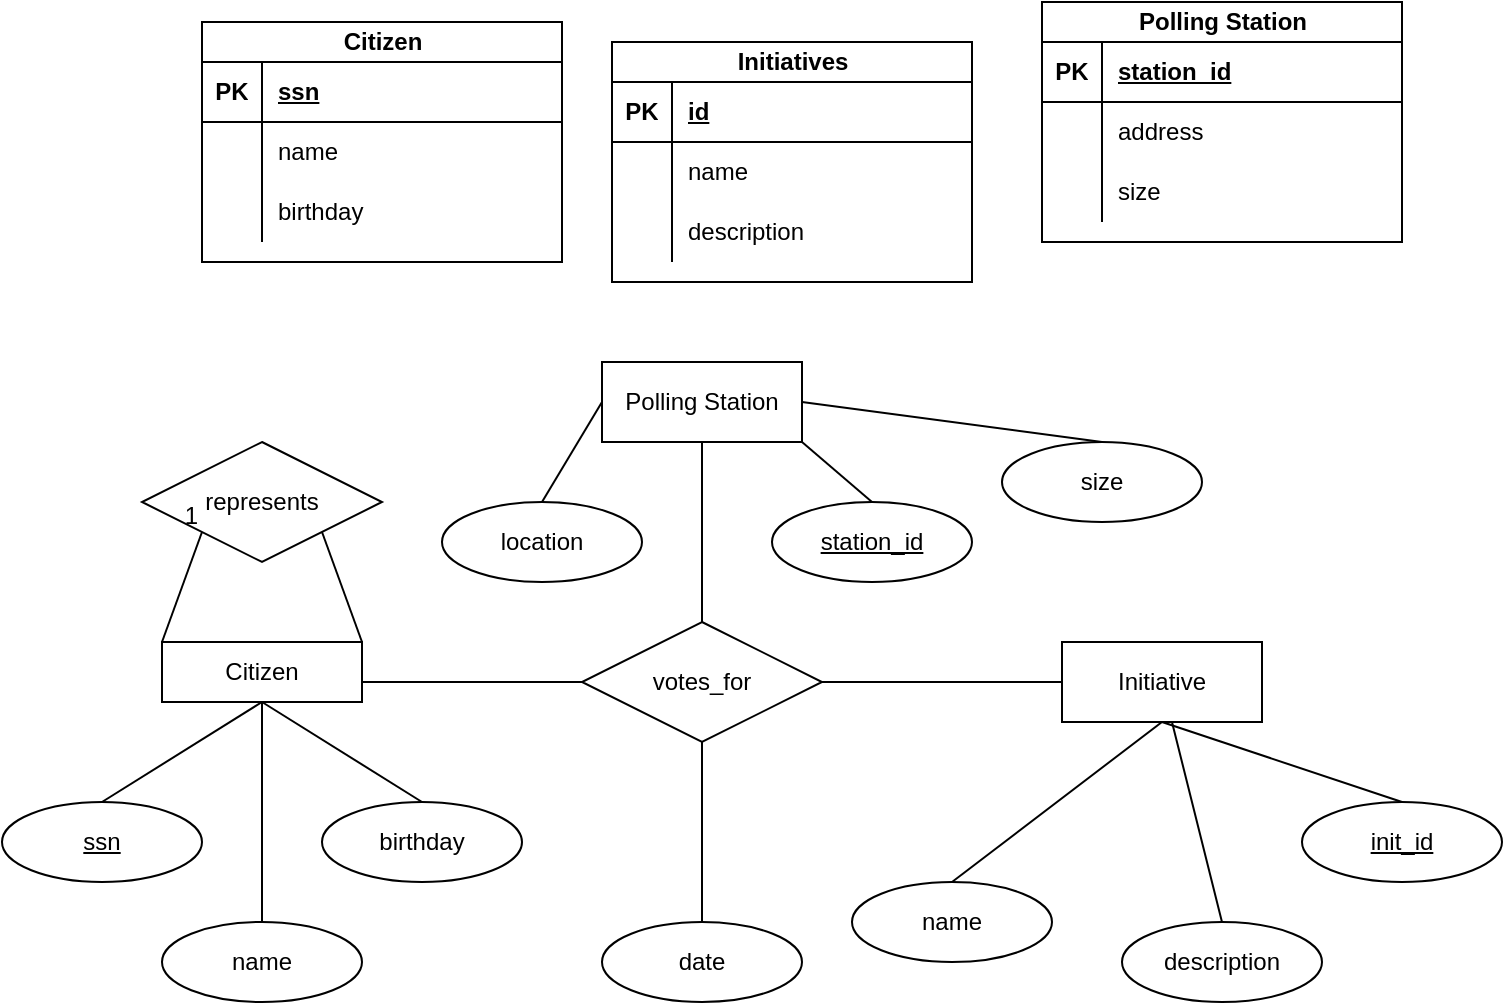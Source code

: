 <mxfile version="28.1.1">
  <diagram name="Page-1" id="78BwPgAxuGONT3IRqT4C">
    <mxGraphModel dx="943" dy="566" grid="1" gridSize="10" guides="1" tooltips="1" connect="1" arrows="1" fold="1" page="1" pageScale="1" pageWidth="850" pageHeight="1100" math="0" shadow="0">
      <root>
        <mxCell id="0" />
        <mxCell id="1" parent="0" />
        <mxCell id="EWWEfaRhX2Zu0946dFLV-1" value="Citizen" style="shape=table;startSize=20;container=1;collapsible=1;childLayout=tableLayout;fixedRows=1;rowLines=0;fontStyle=1;align=center;resizeLast=1;html=1;" vertex="1" parent="1">
          <mxGeometry x="130" y="170" width="180" height="120" as="geometry" />
        </mxCell>
        <mxCell id="EWWEfaRhX2Zu0946dFLV-2" value="" style="shape=tableRow;horizontal=0;startSize=0;swimlaneHead=0;swimlaneBody=0;fillColor=none;collapsible=0;dropTarget=0;points=[[0,0.5],[1,0.5]];portConstraint=eastwest;top=0;left=0;right=0;bottom=1;" vertex="1" parent="EWWEfaRhX2Zu0946dFLV-1">
          <mxGeometry y="20" width="180" height="30" as="geometry" />
        </mxCell>
        <mxCell id="EWWEfaRhX2Zu0946dFLV-3" value="PK" style="shape=partialRectangle;connectable=0;fillColor=none;top=0;left=0;bottom=0;right=0;fontStyle=1;overflow=hidden;whiteSpace=wrap;html=1;" vertex="1" parent="EWWEfaRhX2Zu0946dFLV-2">
          <mxGeometry width="30" height="30" as="geometry">
            <mxRectangle width="30" height="30" as="alternateBounds" />
          </mxGeometry>
        </mxCell>
        <mxCell id="EWWEfaRhX2Zu0946dFLV-4" value="ssn" style="shape=partialRectangle;connectable=0;fillColor=none;top=0;left=0;bottom=0;right=0;align=left;spacingLeft=6;fontStyle=5;overflow=hidden;whiteSpace=wrap;html=1;" vertex="1" parent="EWWEfaRhX2Zu0946dFLV-2">
          <mxGeometry x="30" width="150" height="30" as="geometry">
            <mxRectangle width="150" height="30" as="alternateBounds" />
          </mxGeometry>
        </mxCell>
        <mxCell id="EWWEfaRhX2Zu0946dFLV-5" value="" style="shape=tableRow;horizontal=0;startSize=0;swimlaneHead=0;swimlaneBody=0;fillColor=none;collapsible=0;dropTarget=0;points=[[0,0.5],[1,0.5]];portConstraint=eastwest;top=0;left=0;right=0;bottom=0;" vertex="1" parent="EWWEfaRhX2Zu0946dFLV-1">
          <mxGeometry y="50" width="180" height="30" as="geometry" />
        </mxCell>
        <mxCell id="EWWEfaRhX2Zu0946dFLV-6" value="" style="shape=partialRectangle;connectable=0;fillColor=none;top=0;left=0;bottom=0;right=0;editable=1;overflow=hidden;whiteSpace=wrap;html=1;" vertex="1" parent="EWWEfaRhX2Zu0946dFLV-5">
          <mxGeometry width="30" height="30" as="geometry">
            <mxRectangle width="30" height="30" as="alternateBounds" />
          </mxGeometry>
        </mxCell>
        <mxCell id="EWWEfaRhX2Zu0946dFLV-7" value="name" style="shape=partialRectangle;connectable=0;fillColor=none;top=0;left=0;bottom=0;right=0;align=left;spacingLeft=6;overflow=hidden;whiteSpace=wrap;html=1;" vertex="1" parent="EWWEfaRhX2Zu0946dFLV-5">
          <mxGeometry x="30" width="150" height="30" as="geometry">
            <mxRectangle width="150" height="30" as="alternateBounds" />
          </mxGeometry>
        </mxCell>
        <mxCell id="EWWEfaRhX2Zu0946dFLV-8" value="" style="shape=tableRow;horizontal=0;startSize=0;swimlaneHead=0;swimlaneBody=0;fillColor=none;collapsible=0;dropTarget=0;points=[[0,0.5],[1,0.5]];portConstraint=eastwest;top=0;left=0;right=0;bottom=0;" vertex="1" parent="EWWEfaRhX2Zu0946dFLV-1">
          <mxGeometry y="80" width="180" height="30" as="geometry" />
        </mxCell>
        <mxCell id="EWWEfaRhX2Zu0946dFLV-9" value="" style="shape=partialRectangle;connectable=0;fillColor=none;top=0;left=0;bottom=0;right=0;editable=1;overflow=hidden;whiteSpace=wrap;html=1;" vertex="1" parent="EWWEfaRhX2Zu0946dFLV-8">
          <mxGeometry width="30" height="30" as="geometry">
            <mxRectangle width="30" height="30" as="alternateBounds" />
          </mxGeometry>
        </mxCell>
        <mxCell id="EWWEfaRhX2Zu0946dFLV-10" value="birthday" style="shape=partialRectangle;connectable=0;fillColor=none;top=0;left=0;bottom=0;right=0;align=left;spacingLeft=6;overflow=hidden;whiteSpace=wrap;html=1;" vertex="1" parent="EWWEfaRhX2Zu0946dFLV-8">
          <mxGeometry x="30" width="150" height="30" as="geometry">
            <mxRectangle width="150" height="30" as="alternateBounds" />
          </mxGeometry>
        </mxCell>
        <mxCell id="EWWEfaRhX2Zu0946dFLV-14" value="Polling Station" style="shape=table;startSize=20;container=1;collapsible=1;childLayout=tableLayout;fixedRows=1;rowLines=0;fontStyle=1;align=center;resizeLast=1;html=1;" vertex="1" parent="1">
          <mxGeometry x="550" y="160" width="180" height="120" as="geometry" />
        </mxCell>
        <mxCell id="EWWEfaRhX2Zu0946dFLV-15" value="" style="shape=tableRow;horizontal=0;startSize=0;swimlaneHead=0;swimlaneBody=0;fillColor=none;collapsible=0;dropTarget=0;points=[[0,0.5],[1,0.5]];portConstraint=eastwest;top=0;left=0;right=0;bottom=1;" vertex="1" parent="EWWEfaRhX2Zu0946dFLV-14">
          <mxGeometry y="20" width="180" height="30" as="geometry" />
        </mxCell>
        <mxCell id="EWWEfaRhX2Zu0946dFLV-16" value="PK" style="shape=partialRectangle;connectable=0;fillColor=none;top=0;left=0;bottom=0;right=0;fontStyle=1;overflow=hidden;whiteSpace=wrap;html=1;" vertex="1" parent="EWWEfaRhX2Zu0946dFLV-15">
          <mxGeometry width="30" height="30" as="geometry">
            <mxRectangle width="30" height="30" as="alternateBounds" />
          </mxGeometry>
        </mxCell>
        <mxCell id="EWWEfaRhX2Zu0946dFLV-17" value="station_id" style="shape=partialRectangle;connectable=0;fillColor=none;top=0;left=0;bottom=0;right=0;align=left;spacingLeft=6;fontStyle=5;overflow=hidden;whiteSpace=wrap;html=1;" vertex="1" parent="EWWEfaRhX2Zu0946dFLV-15">
          <mxGeometry x="30" width="150" height="30" as="geometry">
            <mxRectangle width="150" height="30" as="alternateBounds" />
          </mxGeometry>
        </mxCell>
        <mxCell id="EWWEfaRhX2Zu0946dFLV-18" value="" style="shape=tableRow;horizontal=0;startSize=0;swimlaneHead=0;swimlaneBody=0;fillColor=none;collapsible=0;dropTarget=0;points=[[0,0.5],[1,0.5]];portConstraint=eastwest;top=0;left=0;right=0;bottom=0;" vertex="1" parent="EWWEfaRhX2Zu0946dFLV-14">
          <mxGeometry y="50" width="180" height="30" as="geometry" />
        </mxCell>
        <mxCell id="EWWEfaRhX2Zu0946dFLV-19" value="" style="shape=partialRectangle;connectable=0;fillColor=none;top=0;left=0;bottom=0;right=0;editable=1;overflow=hidden;whiteSpace=wrap;html=1;" vertex="1" parent="EWWEfaRhX2Zu0946dFLV-18">
          <mxGeometry width="30" height="30" as="geometry">
            <mxRectangle width="30" height="30" as="alternateBounds" />
          </mxGeometry>
        </mxCell>
        <mxCell id="EWWEfaRhX2Zu0946dFLV-20" value="address" style="shape=partialRectangle;connectable=0;fillColor=none;top=0;left=0;bottom=0;right=0;align=left;spacingLeft=6;overflow=hidden;whiteSpace=wrap;html=1;" vertex="1" parent="EWWEfaRhX2Zu0946dFLV-18">
          <mxGeometry x="30" width="150" height="30" as="geometry">
            <mxRectangle width="150" height="30" as="alternateBounds" />
          </mxGeometry>
        </mxCell>
        <mxCell id="EWWEfaRhX2Zu0946dFLV-21" value="" style="shape=tableRow;horizontal=0;startSize=0;swimlaneHead=0;swimlaneBody=0;fillColor=none;collapsible=0;dropTarget=0;points=[[0,0.5],[1,0.5]];portConstraint=eastwest;top=0;left=0;right=0;bottom=0;" vertex="1" parent="EWWEfaRhX2Zu0946dFLV-14">
          <mxGeometry y="80" width="180" height="30" as="geometry" />
        </mxCell>
        <mxCell id="EWWEfaRhX2Zu0946dFLV-22" value="" style="shape=partialRectangle;connectable=0;fillColor=none;top=0;left=0;bottom=0;right=0;editable=1;overflow=hidden;whiteSpace=wrap;html=1;" vertex="1" parent="EWWEfaRhX2Zu0946dFLV-21">
          <mxGeometry width="30" height="30" as="geometry">
            <mxRectangle width="30" height="30" as="alternateBounds" />
          </mxGeometry>
        </mxCell>
        <mxCell id="EWWEfaRhX2Zu0946dFLV-23" value="size" style="shape=partialRectangle;connectable=0;fillColor=none;top=0;left=0;bottom=0;right=0;align=left;spacingLeft=6;overflow=hidden;whiteSpace=wrap;html=1;" vertex="1" parent="EWWEfaRhX2Zu0946dFLV-21">
          <mxGeometry x="30" width="150" height="30" as="geometry">
            <mxRectangle width="150" height="30" as="alternateBounds" />
          </mxGeometry>
        </mxCell>
        <mxCell id="EWWEfaRhX2Zu0946dFLV-24" value="Initiatives" style="shape=table;startSize=20;container=1;collapsible=1;childLayout=tableLayout;fixedRows=1;rowLines=0;fontStyle=1;align=center;resizeLast=1;html=1;" vertex="1" parent="1">
          <mxGeometry x="335" y="180" width="180" height="120" as="geometry" />
        </mxCell>
        <mxCell id="EWWEfaRhX2Zu0946dFLV-25" value="" style="shape=tableRow;horizontal=0;startSize=0;swimlaneHead=0;swimlaneBody=0;fillColor=none;collapsible=0;dropTarget=0;points=[[0,0.5],[1,0.5]];portConstraint=eastwest;top=0;left=0;right=0;bottom=1;" vertex="1" parent="EWWEfaRhX2Zu0946dFLV-24">
          <mxGeometry y="20" width="180" height="30" as="geometry" />
        </mxCell>
        <mxCell id="EWWEfaRhX2Zu0946dFLV-26" value="PK" style="shape=partialRectangle;connectable=0;fillColor=none;top=0;left=0;bottom=0;right=0;fontStyle=1;overflow=hidden;whiteSpace=wrap;html=1;" vertex="1" parent="EWWEfaRhX2Zu0946dFLV-25">
          <mxGeometry width="30" height="30" as="geometry">
            <mxRectangle width="30" height="30" as="alternateBounds" />
          </mxGeometry>
        </mxCell>
        <mxCell id="EWWEfaRhX2Zu0946dFLV-27" value="id" style="shape=partialRectangle;connectable=0;fillColor=none;top=0;left=0;bottom=0;right=0;align=left;spacingLeft=6;fontStyle=5;overflow=hidden;whiteSpace=wrap;html=1;" vertex="1" parent="EWWEfaRhX2Zu0946dFLV-25">
          <mxGeometry x="30" width="150" height="30" as="geometry">
            <mxRectangle width="150" height="30" as="alternateBounds" />
          </mxGeometry>
        </mxCell>
        <mxCell id="EWWEfaRhX2Zu0946dFLV-28" value="" style="shape=tableRow;horizontal=0;startSize=0;swimlaneHead=0;swimlaneBody=0;fillColor=none;collapsible=0;dropTarget=0;points=[[0,0.5],[1,0.5]];portConstraint=eastwest;top=0;left=0;right=0;bottom=0;" vertex="1" parent="EWWEfaRhX2Zu0946dFLV-24">
          <mxGeometry y="50" width="180" height="30" as="geometry" />
        </mxCell>
        <mxCell id="EWWEfaRhX2Zu0946dFLV-29" value="" style="shape=partialRectangle;connectable=0;fillColor=none;top=0;left=0;bottom=0;right=0;editable=1;overflow=hidden;whiteSpace=wrap;html=1;" vertex="1" parent="EWWEfaRhX2Zu0946dFLV-28">
          <mxGeometry width="30" height="30" as="geometry">
            <mxRectangle width="30" height="30" as="alternateBounds" />
          </mxGeometry>
        </mxCell>
        <mxCell id="EWWEfaRhX2Zu0946dFLV-30" value="name" style="shape=partialRectangle;connectable=0;fillColor=none;top=0;left=0;bottom=0;right=0;align=left;spacingLeft=6;overflow=hidden;whiteSpace=wrap;html=1;" vertex="1" parent="EWWEfaRhX2Zu0946dFLV-28">
          <mxGeometry x="30" width="150" height="30" as="geometry">
            <mxRectangle width="150" height="30" as="alternateBounds" />
          </mxGeometry>
        </mxCell>
        <mxCell id="EWWEfaRhX2Zu0946dFLV-31" value="" style="shape=tableRow;horizontal=0;startSize=0;swimlaneHead=0;swimlaneBody=0;fillColor=none;collapsible=0;dropTarget=0;points=[[0,0.5],[1,0.5]];portConstraint=eastwest;top=0;left=0;right=0;bottom=0;" vertex="1" parent="EWWEfaRhX2Zu0946dFLV-24">
          <mxGeometry y="80" width="180" height="30" as="geometry" />
        </mxCell>
        <mxCell id="EWWEfaRhX2Zu0946dFLV-32" value="" style="shape=partialRectangle;connectable=0;fillColor=none;top=0;left=0;bottom=0;right=0;editable=1;overflow=hidden;whiteSpace=wrap;html=1;" vertex="1" parent="EWWEfaRhX2Zu0946dFLV-31">
          <mxGeometry width="30" height="30" as="geometry">
            <mxRectangle width="30" height="30" as="alternateBounds" />
          </mxGeometry>
        </mxCell>
        <mxCell id="EWWEfaRhX2Zu0946dFLV-33" value="description" style="shape=partialRectangle;connectable=0;fillColor=none;top=0;left=0;bottom=0;right=0;align=left;spacingLeft=6;overflow=hidden;whiteSpace=wrap;html=1;" vertex="1" parent="EWWEfaRhX2Zu0946dFLV-31">
          <mxGeometry x="30" width="150" height="30" as="geometry">
            <mxRectangle width="150" height="30" as="alternateBounds" />
          </mxGeometry>
        </mxCell>
        <mxCell id="EWWEfaRhX2Zu0946dFLV-44" value="Citizen" style="whiteSpace=wrap;html=1;align=center;" vertex="1" parent="1">
          <mxGeometry x="110" y="480" width="100" height="30" as="geometry" />
        </mxCell>
        <mxCell id="EWWEfaRhX2Zu0946dFLV-45" value="Polling Station" style="whiteSpace=wrap;html=1;align=center;" vertex="1" parent="1">
          <mxGeometry x="330" y="340" width="100" height="40" as="geometry" />
        </mxCell>
        <mxCell id="EWWEfaRhX2Zu0946dFLV-46" value="Initiative" style="whiteSpace=wrap;html=1;align=center;" vertex="1" parent="1">
          <mxGeometry x="560" y="480" width="100" height="40" as="geometry" />
        </mxCell>
        <mxCell id="EWWEfaRhX2Zu0946dFLV-47" value="votes_for" style="shape=rhombus;perimeter=rhombusPerimeter;whiteSpace=wrap;html=1;align=center;" vertex="1" parent="1">
          <mxGeometry x="320" y="470" width="120" height="60" as="geometry" />
        </mxCell>
        <mxCell id="EWWEfaRhX2Zu0946dFLV-48" value="represents" style="shape=rhombus;perimeter=rhombusPerimeter;whiteSpace=wrap;html=1;align=center;" vertex="1" parent="1">
          <mxGeometry x="100" y="380" width="120" height="60" as="geometry" />
        </mxCell>
        <mxCell id="EWWEfaRhX2Zu0946dFLV-49" value="&lt;u&gt;ssn&lt;/u&gt;" style="ellipse;whiteSpace=wrap;html=1;align=center;" vertex="1" parent="1">
          <mxGeometry x="30" y="560" width="100" height="40" as="geometry" />
        </mxCell>
        <mxCell id="EWWEfaRhX2Zu0946dFLV-55" value="" style="endArrow=none;html=1;rounded=0;entryX=0.5;entryY=1;entryDx=0;entryDy=0;exitX=0.5;exitY=0;exitDx=0;exitDy=0;" edge="1" parent="1" source="EWWEfaRhX2Zu0946dFLV-49" target="EWWEfaRhX2Zu0946dFLV-44">
          <mxGeometry relative="1" as="geometry">
            <mxPoint y="520" as="sourcePoint" />
            <mxPoint x="160" y="520" as="targetPoint" />
          </mxGeometry>
        </mxCell>
        <mxCell id="EWWEfaRhX2Zu0946dFLV-56" value="" style="endArrow=none;html=1;rounded=0;entryX=0.5;entryY=0;entryDx=0;entryDy=0;" edge="1" parent="1">
          <mxGeometry relative="1" as="geometry">
            <mxPoint x="160" y="510" as="sourcePoint" />
            <mxPoint x="160" y="620" as="targetPoint" />
          </mxGeometry>
        </mxCell>
        <mxCell id="EWWEfaRhX2Zu0946dFLV-57" value="" style="endArrow=none;html=1;rounded=0;entryX=0.5;entryY=0;entryDx=0;entryDy=0;" edge="1" parent="1">
          <mxGeometry relative="1" as="geometry">
            <mxPoint x="160" y="510" as="sourcePoint" />
            <mxPoint x="240" y="560" as="targetPoint" />
          </mxGeometry>
        </mxCell>
        <mxCell id="EWWEfaRhX2Zu0946dFLV-58" value="" style="endArrow=none;html=1;rounded=0;entryX=1;entryY=1;entryDx=0;entryDy=0;exitX=1;exitY=0;exitDx=0;exitDy=0;" edge="1" parent="1" source="EWWEfaRhX2Zu0946dFLV-44" target="EWWEfaRhX2Zu0946dFLV-48">
          <mxGeometry relative="1" as="geometry">
            <mxPoint x="210" y="500" as="sourcePoint" />
            <mxPoint x="370" y="500" as="targetPoint" />
          </mxGeometry>
        </mxCell>
        <mxCell id="EWWEfaRhX2Zu0946dFLV-59" value="" style="endArrow=none;html=1;rounded=0;exitX=0;exitY=0;exitDx=0;exitDy=0;entryX=0;entryY=1;entryDx=0;entryDy=0;" edge="1" parent="1" source="EWWEfaRhX2Zu0946dFLV-44" target="EWWEfaRhX2Zu0946dFLV-48">
          <mxGeometry relative="1" as="geometry">
            <mxPoint x="60" y="410" as="sourcePoint" />
            <mxPoint x="220" y="410" as="targetPoint" />
          </mxGeometry>
        </mxCell>
        <mxCell id="EWWEfaRhX2Zu0946dFLV-60" value="1" style="resizable=0;html=1;whiteSpace=wrap;align=right;verticalAlign=bottom;" connectable="0" vertex="1" parent="EWWEfaRhX2Zu0946dFLV-59">
          <mxGeometry x="1" relative="1" as="geometry" />
        </mxCell>
        <mxCell id="EWWEfaRhX2Zu0946dFLV-61" value="" style="endArrow=none;html=1;rounded=0;entryX=0;entryY=0.5;entryDx=0;entryDy=0;" edge="1" parent="1" target="EWWEfaRhX2Zu0946dFLV-47">
          <mxGeometry relative="1" as="geometry">
            <mxPoint x="210" y="500" as="sourcePoint" />
            <mxPoint x="370" y="500" as="targetPoint" />
          </mxGeometry>
        </mxCell>
        <mxCell id="EWWEfaRhX2Zu0946dFLV-69" value="" style="endArrow=none;html=1;rounded=0;exitX=1;exitY=0.5;exitDx=0;exitDy=0;entryX=0;entryY=0.5;entryDx=0;entryDy=0;" edge="1" parent="1" source="EWWEfaRhX2Zu0946dFLV-47" target="EWWEfaRhX2Zu0946dFLV-46">
          <mxGeometry relative="1" as="geometry">
            <mxPoint x="460" y="540" as="sourcePoint" />
            <mxPoint x="620" y="540" as="targetPoint" />
          </mxGeometry>
        </mxCell>
        <mxCell id="EWWEfaRhX2Zu0946dFLV-71" value="name" style="ellipse;whiteSpace=wrap;html=1;align=center;" vertex="1" parent="1">
          <mxGeometry x="455" y="600" width="100" height="40" as="geometry" />
        </mxCell>
        <mxCell id="EWWEfaRhX2Zu0946dFLV-72" value="name" style="ellipse;whiteSpace=wrap;html=1;align=center;" vertex="1" parent="1">
          <mxGeometry x="110" y="620" width="100" height="40" as="geometry" />
        </mxCell>
        <mxCell id="EWWEfaRhX2Zu0946dFLV-73" value="birthday" style="ellipse;whiteSpace=wrap;html=1;align=center;" vertex="1" parent="1">
          <mxGeometry x="190" y="560" width="100" height="40" as="geometry" />
        </mxCell>
        <mxCell id="EWWEfaRhX2Zu0946dFLV-74" value="init_id" style="ellipse;whiteSpace=wrap;html=1;align=center;fontStyle=4;" vertex="1" parent="1">
          <mxGeometry x="680" y="560" width="100" height="40" as="geometry" />
        </mxCell>
        <mxCell id="EWWEfaRhX2Zu0946dFLV-75" value="description" style="ellipse;whiteSpace=wrap;html=1;align=center;" vertex="1" parent="1">
          <mxGeometry x="590" y="620" width="100" height="40" as="geometry" />
        </mxCell>
        <mxCell id="EWWEfaRhX2Zu0946dFLV-76" value="" style="endArrow=none;html=1;rounded=0;exitX=0.5;exitY=0;exitDx=0;exitDy=0;entryX=0.5;entryY=1;entryDx=0;entryDy=0;" edge="1" parent="1" source="EWWEfaRhX2Zu0946dFLV-71" target="EWWEfaRhX2Zu0946dFLV-46">
          <mxGeometry relative="1" as="geometry">
            <mxPoint x="330" y="710" as="sourcePoint" />
            <mxPoint x="490" y="710" as="targetPoint" />
          </mxGeometry>
        </mxCell>
        <mxCell id="EWWEfaRhX2Zu0946dFLV-77" value="" style="endArrow=none;html=1;rounded=0;exitX=0.5;exitY=0;exitDx=0;exitDy=0;" edge="1" parent="1" source="EWWEfaRhX2Zu0946dFLV-75" target="EWWEfaRhX2Zu0946dFLV-46">
          <mxGeometry relative="1" as="geometry">
            <mxPoint x="370" y="710" as="sourcePoint" />
            <mxPoint x="530" y="710" as="targetPoint" />
          </mxGeometry>
        </mxCell>
        <mxCell id="EWWEfaRhX2Zu0946dFLV-78" value="" style="endArrow=none;html=1;rounded=0;entryX=0.5;entryY=0;entryDx=0;entryDy=0;" edge="1" parent="1" target="EWWEfaRhX2Zu0946dFLV-74">
          <mxGeometry relative="1" as="geometry">
            <mxPoint x="610" y="520" as="sourcePoint" />
            <mxPoint x="770" y="520" as="targetPoint" />
          </mxGeometry>
        </mxCell>
        <mxCell id="EWWEfaRhX2Zu0946dFLV-79" value="date" style="ellipse;whiteSpace=wrap;html=1;align=center;" vertex="1" parent="1">
          <mxGeometry x="330" y="620" width="100" height="40" as="geometry" />
        </mxCell>
        <mxCell id="EWWEfaRhX2Zu0946dFLV-80" value="" style="endArrow=none;html=1;rounded=0;entryX=0.5;entryY=0;entryDx=0;entryDy=0;exitX=0.5;exitY=1;exitDx=0;exitDy=0;" edge="1" parent="1" source="EWWEfaRhX2Zu0946dFLV-47" target="EWWEfaRhX2Zu0946dFLV-79">
          <mxGeometry relative="1" as="geometry">
            <mxPoint x="390" y="560" as="sourcePoint" />
            <mxPoint x="550" y="560" as="targetPoint" />
          </mxGeometry>
        </mxCell>
        <mxCell id="EWWEfaRhX2Zu0946dFLV-81" value="size" style="ellipse;whiteSpace=wrap;html=1;align=center;" vertex="1" parent="1">
          <mxGeometry x="530" y="380" width="100" height="40" as="geometry" />
        </mxCell>
        <mxCell id="EWWEfaRhX2Zu0946dFLV-82" value="station_id" style="ellipse;whiteSpace=wrap;html=1;align=center;fontStyle=4;" vertex="1" parent="1">
          <mxGeometry x="415" y="410" width="100" height="40" as="geometry" />
        </mxCell>
        <mxCell id="EWWEfaRhX2Zu0946dFLV-84" value="" style="endArrow=none;html=1;rounded=0;exitX=0.5;exitY=0;exitDx=0;exitDy=0;entryX=0.5;entryY=1;entryDx=0;entryDy=0;" edge="1" parent="1" source="EWWEfaRhX2Zu0946dFLV-47" target="EWWEfaRhX2Zu0946dFLV-45">
          <mxGeometry relative="1" as="geometry">
            <mxPoint x="330" y="430" as="sourcePoint" />
            <mxPoint x="490" y="430" as="targetPoint" />
          </mxGeometry>
        </mxCell>
        <mxCell id="EWWEfaRhX2Zu0946dFLV-85" value="" style="endArrow=none;html=1;rounded=0;exitX=1;exitY=0.5;exitDx=0;exitDy=0;entryX=0.5;entryY=0;entryDx=0;entryDy=0;" edge="1" parent="1" source="EWWEfaRhX2Zu0946dFLV-45" target="EWWEfaRhX2Zu0946dFLV-81">
          <mxGeometry relative="1" as="geometry">
            <mxPoint x="540" y="340" as="sourcePoint" />
            <mxPoint x="700" y="340" as="targetPoint" />
          </mxGeometry>
        </mxCell>
        <mxCell id="EWWEfaRhX2Zu0946dFLV-87" value="" style="endArrow=none;html=1;rounded=0;entryX=0.5;entryY=0;entryDx=0;entryDy=0;exitX=1;exitY=1;exitDx=0;exitDy=0;" edge="1" parent="1" source="EWWEfaRhX2Zu0946dFLV-45" target="EWWEfaRhX2Zu0946dFLV-82">
          <mxGeometry relative="1" as="geometry">
            <mxPoint x="440" y="400" as="sourcePoint" />
            <mxPoint x="800" y="450" as="targetPoint" />
          </mxGeometry>
        </mxCell>
        <mxCell id="EWWEfaRhX2Zu0946dFLV-88" value="location" style="ellipse;whiteSpace=wrap;html=1;align=center;" vertex="1" parent="1">
          <mxGeometry x="250" y="410" width="100" height="40" as="geometry" />
        </mxCell>
        <mxCell id="EWWEfaRhX2Zu0946dFLV-89" value="" style="endArrow=none;html=1;rounded=0;exitX=0;exitY=0.5;exitDx=0;exitDy=0;entryX=0.5;entryY=0;entryDx=0;entryDy=0;" edge="1" parent="1" source="EWWEfaRhX2Zu0946dFLV-45" target="EWWEfaRhX2Zu0946dFLV-88">
          <mxGeometry relative="1" as="geometry">
            <mxPoint x="550" y="340" as="sourcePoint" />
            <mxPoint x="710" y="340" as="targetPoint" />
          </mxGeometry>
        </mxCell>
      </root>
    </mxGraphModel>
  </diagram>
</mxfile>
